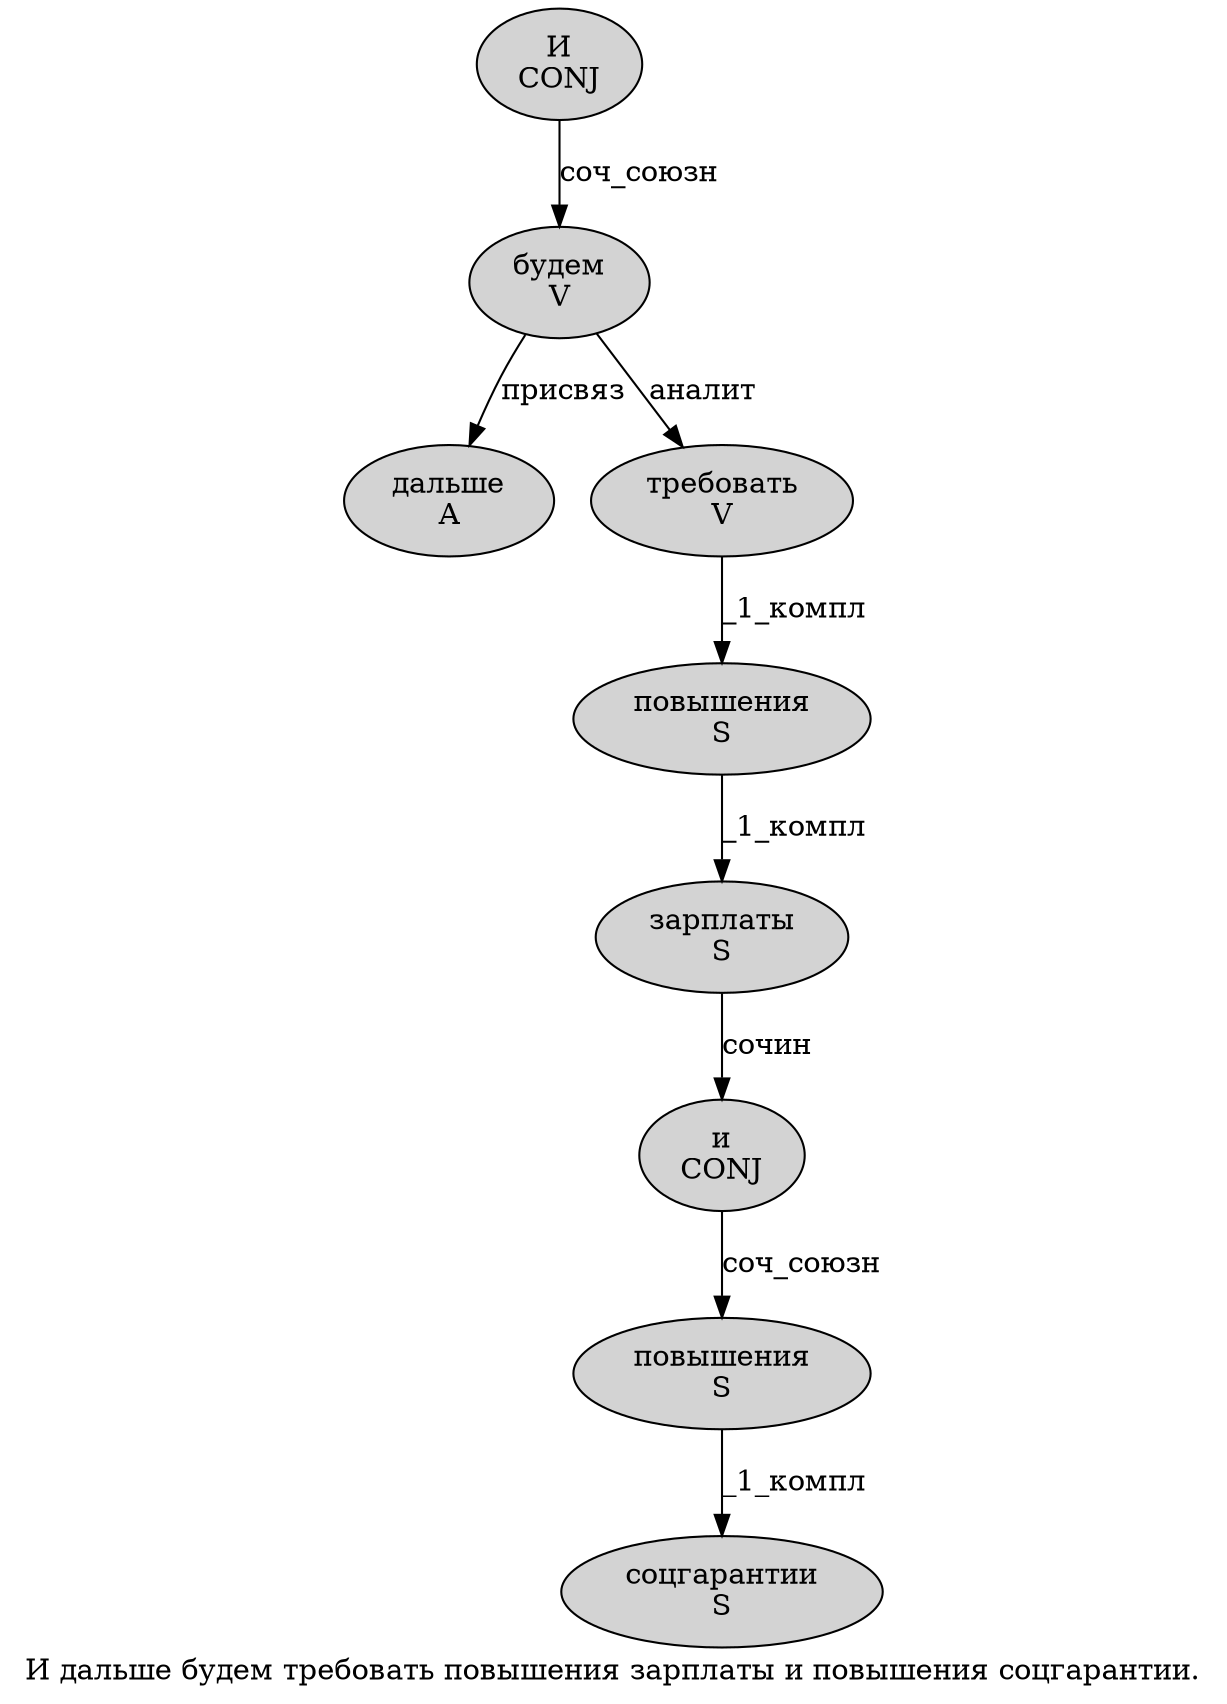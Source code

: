 digraph SENTENCE_715 {
	graph [label="И дальше будем требовать повышения зарплаты и повышения соцгарантии."]
	node [style=filled]
		0 [label="И
CONJ" color="" fillcolor=lightgray penwidth=1 shape=ellipse]
		1 [label="дальше
A" color="" fillcolor=lightgray penwidth=1 shape=ellipse]
		2 [label="будем
V" color="" fillcolor=lightgray penwidth=1 shape=ellipse]
		3 [label="требовать
V" color="" fillcolor=lightgray penwidth=1 shape=ellipse]
		4 [label="повышения
S" color="" fillcolor=lightgray penwidth=1 shape=ellipse]
		5 [label="зарплаты
S" color="" fillcolor=lightgray penwidth=1 shape=ellipse]
		6 [label="и
CONJ" color="" fillcolor=lightgray penwidth=1 shape=ellipse]
		7 [label="повышения
S" color="" fillcolor=lightgray penwidth=1 shape=ellipse]
		8 [label="соцгарантии
S" color="" fillcolor=lightgray penwidth=1 shape=ellipse]
			0 -> 2 [label="соч_союзн"]
			2 -> 1 [label="присвяз"]
			2 -> 3 [label="аналит"]
			5 -> 6 [label="сочин"]
			4 -> 5 [label="_1_компл"]
			3 -> 4 [label="_1_компл"]
			6 -> 7 [label="соч_союзн"]
			7 -> 8 [label="_1_компл"]
}